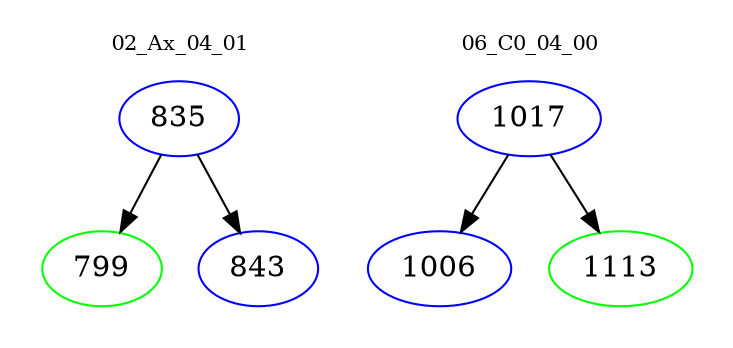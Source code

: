 digraph{
subgraph cluster_0 {
color = white
label = "02_Ax_04_01";
fontsize=10;
T0_835 [label="835", color="blue"]
T0_835 -> T0_799 [color="black"]
T0_799 [label="799", color="green"]
T0_835 -> T0_843 [color="black"]
T0_843 [label="843", color="blue"]
}
subgraph cluster_1 {
color = white
label = "06_C0_04_00";
fontsize=10;
T1_1017 [label="1017", color="blue"]
T1_1017 -> T1_1006 [color="black"]
T1_1006 [label="1006", color="blue"]
T1_1017 -> T1_1113 [color="black"]
T1_1113 [label="1113", color="green"]
}
}
